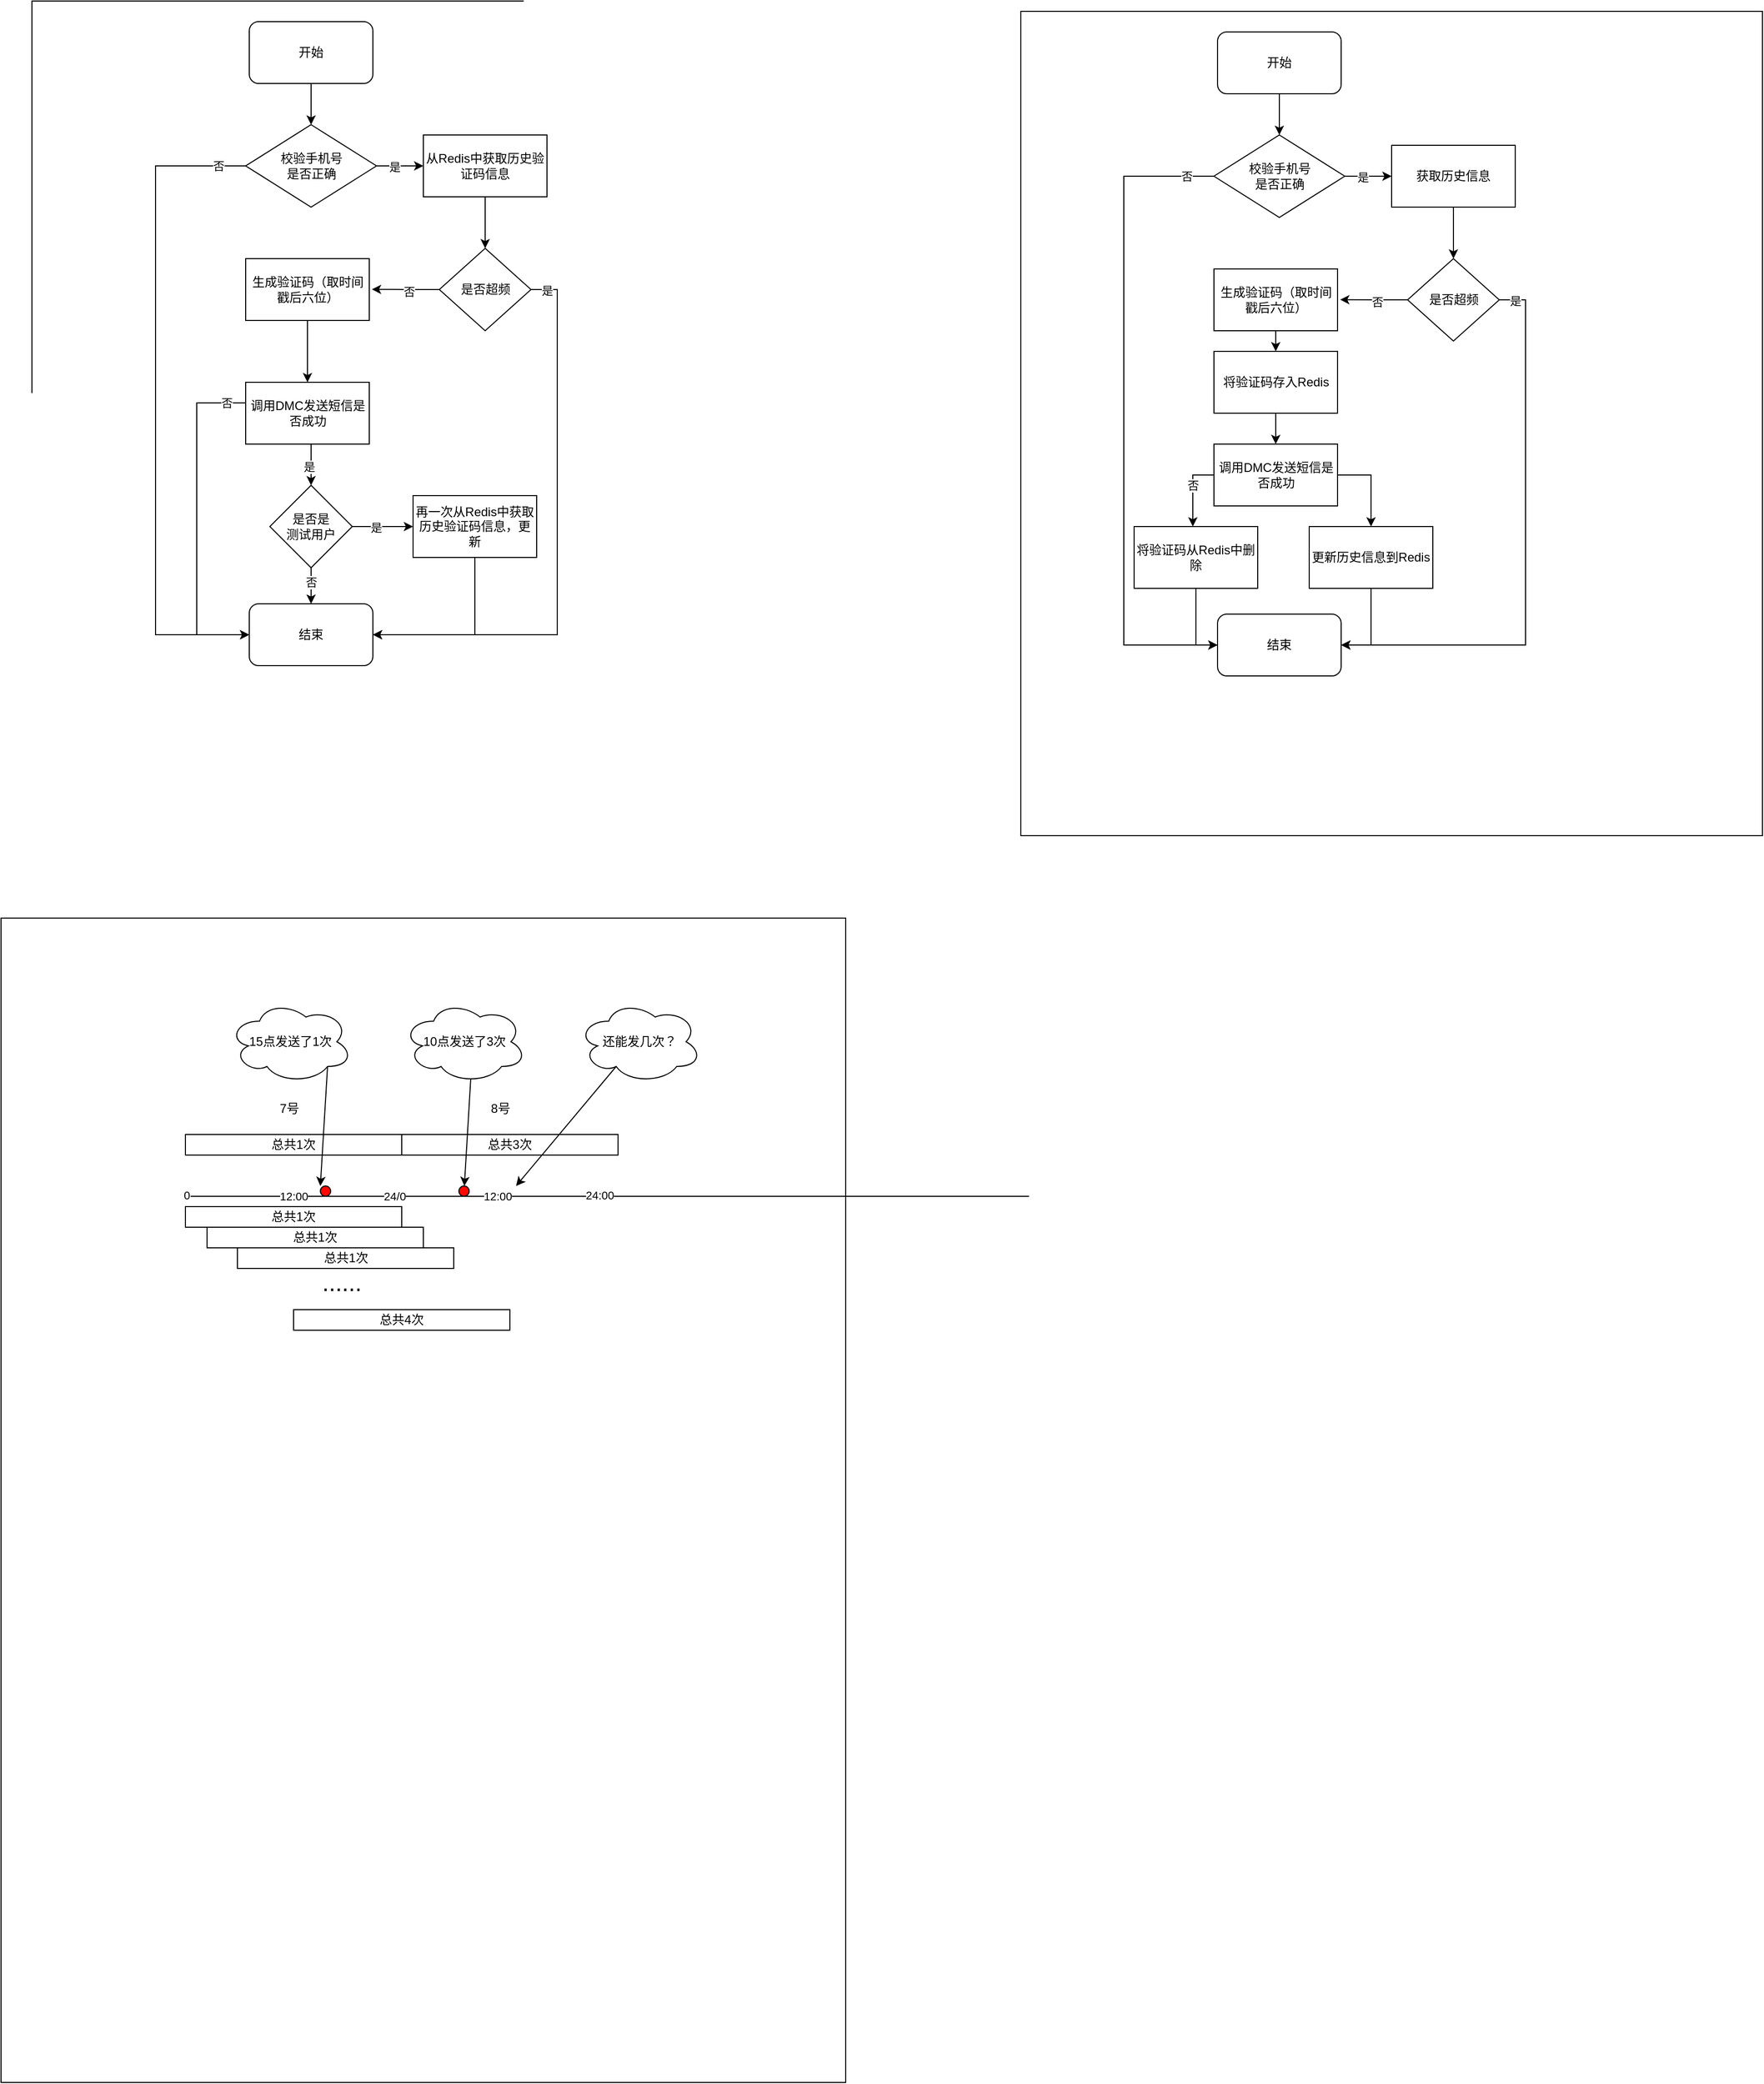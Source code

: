 <mxfile version="24.2.8" type="github">
  <diagram name="第 1 页" id="iJ3RDaBsDkiibVPw74gK">
    <mxGraphModel dx="933" dy="1761" grid="1" gridSize="10" guides="1" tooltips="1" connect="1" arrows="1" fold="1" page="1" pageScale="1" pageWidth="827" pageHeight="1169" math="0" shadow="0">
      <root>
        <mxCell id="0" />
        <mxCell id="1" parent="0" />
        <mxCell id="w9kX-I3qxIsX-tAkNDgR-72" value="" style="rounded=0;whiteSpace=wrap;html=1;" parent="1" vertex="1">
          <mxGeometry x="160" y="-60" width="720" height="800" as="geometry" />
        </mxCell>
        <mxCell id="w9kX-I3qxIsX-tAkNDgR-17" style="edgeStyle=orthogonalEdgeStyle;rounded=0;orthogonalLoop=1;jettySize=auto;html=1;exitX=0.5;exitY=1;exitDx=0;exitDy=0;entryX=0.5;entryY=0;entryDx=0;entryDy=0;" parent="1" source="cLkxvn7BE41b-FN8lYlk-1" target="w9kX-I3qxIsX-tAkNDgR-16" edge="1">
          <mxGeometry relative="1" as="geometry" />
        </mxCell>
        <mxCell id="cLkxvn7BE41b-FN8lYlk-1" value="开始" style="rounded=1;whiteSpace=wrap;html=1;" parent="1" vertex="1">
          <mxGeometry x="371" y="-40" width="120" height="60" as="geometry" />
        </mxCell>
        <mxCell id="w9kX-I3qxIsX-tAkNDgR-65" style="edgeStyle=orthogonalEdgeStyle;rounded=0;orthogonalLoop=1;jettySize=auto;html=1;exitX=0.5;exitY=1;exitDx=0;exitDy=0;" parent="1" source="w9kX-I3qxIsX-tAkNDgR-2" target="w9kX-I3qxIsX-tAkNDgR-40" edge="1">
          <mxGeometry relative="1" as="geometry" />
        </mxCell>
        <mxCell id="w9kX-I3qxIsX-tAkNDgR-2" value="生成验证码（取时间戳后六位）" style="rounded=0;whiteSpace=wrap;html=1;" parent="1" vertex="1">
          <mxGeometry x="367.5" y="190" width="120" height="60" as="geometry" />
        </mxCell>
        <mxCell id="w9kX-I3qxIsX-tAkNDgR-66" style="edgeStyle=orthogonalEdgeStyle;rounded=0;orthogonalLoop=1;jettySize=auto;html=1;exitX=0.5;exitY=1;exitDx=0;exitDy=0;entryX=1;entryY=0.5;entryDx=0;entryDy=0;" parent="1" source="w9kX-I3qxIsX-tAkNDgR-8" target="w9kX-I3qxIsX-tAkNDgR-25" edge="1">
          <mxGeometry relative="1" as="geometry" />
        </mxCell>
        <mxCell id="w9kX-I3qxIsX-tAkNDgR-8" value="再一次从Redis中获取历史验证码信息，更新" style="rounded=0;whiteSpace=wrap;html=1;" parent="1" vertex="1">
          <mxGeometry x="530" y="420" width="120" height="60" as="geometry" />
        </mxCell>
        <mxCell id="w9kX-I3qxIsX-tAkNDgR-37" style="edgeStyle=orthogonalEdgeStyle;rounded=0;orthogonalLoop=1;jettySize=auto;html=1;exitX=0;exitY=0.5;exitDx=0;exitDy=0;entryX=0;entryY=0.5;entryDx=0;entryDy=0;" parent="1" source="w9kX-I3qxIsX-tAkNDgR-16" target="w9kX-I3qxIsX-tAkNDgR-25" edge="1">
          <mxGeometry relative="1" as="geometry">
            <mxPoint x="450" y="875" as="targetPoint" />
            <mxPoint x="395" y="280" as="sourcePoint" />
            <Array as="points">
              <mxPoint x="280" y="100" />
              <mxPoint x="280" y="555" />
            </Array>
          </mxGeometry>
        </mxCell>
        <mxCell id="w9kX-I3qxIsX-tAkNDgR-39" value="否" style="edgeLabel;html=1;align=center;verticalAlign=middle;resizable=0;points=[];" parent="w9kX-I3qxIsX-tAkNDgR-37" vertex="1" connectable="0">
          <mxGeometry x="-0.855" y="-3" relative="1" as="geometry">
            <mxPoint x="19" y="3" as="offset" />
          </mxGeometry>
        </mxCell>
        <mxCell id="w9kX-I3qxIsX-tAkNDgR-58" style="edgeStyle=orthogonalEdgeStyle;rounded=0;orthogonalLoop=1;jettySize=auto;html=1;exitX=1;exitY=0.5;exitDx=0;exitDy=0;entryX=0;entryY=0.5;entryDx=0;entryDy=0;" parent="1" source="w9kX-I3qxIsX-tAkNDgR-16" target="w9kX-I3qxIsX-tAkNDgR-18" edge="1">
          <mxGeometry relative="1" as="geometry" />
        </mxCell>
        <mxCell id="w9kX-I3qxIsX-tAkNDgR-59" value="是" style="edgeLabel;html=1;align=center;verticalAlign=middle;resizable=0;points=[];" parent="w9kX-I3qxIsX-tAkNDgR-58" vertex="1" connectable="0">
          <mxGeometry x="-0.221" y="-1" relative="1" as="geometry">
            <mxPoint as="offset" />
          </mxGeometry>
        </mxCell>
        <mxCell id="w9kX-I3qxIsX-tAkNDgR-16" value="校验手机号&lt;div&gt;是否正确&lt;/div&gt;" style="rhombus;whiteSpace=wrap;html=1;" parent="1" vertex="1">
          <mxGeometry x="367.5" y="60" width="127" height="80" as="geometry" />
        </mxCell>
        <mxCell id="w9kX-I3qxIsX-tAkNDgR-21" style="edgeStyle=orthogonalEdgeStyle;rounded=0;orthogonalLoop=1;jettySize=auto;html=1;exitX=0.5;exitY=1;exitDx=0;exitDy=0;entryX=0.5;entryY=0;entryDx=0;entryDy=0;" parent="1" source="w9kX-I3qxIsX-tAkNDgR-18" target="w9kX-I3qxIsX-tAkNDgR-20" edge="1">
          <mxGeometry relative="1" as="geometry" />
        </mxCell>
        <mxCell id="w9kX-I3qxIsX-tAkNDgR-18" value="从Redis中获取历史验证码信息" style="rounded=0;whiteSpace=wrap;html=1;" parent="1" vertex="1">
          <mxGeometry x="540" y="70" width="120" height="60" as="geometry" />
        </mxCell>
        <mxCell id="w9kX-I3qxIsX-tAkNDgR-62" style="edgeStyle=orthogonalEdgeStyle;rounded=0;orthogonalLoop=1;jettySize=auto;html=1;exitX=0;exitY=0.5;exitDx=0;exitDy=0;" parent="1" source="w9kX-I3qxIsX-tAkNDgR-20" edge="1">
          <mxGeometry relative="1" as="geometry">
            <mxPoint x="490" y="219.783" as="targetPoint" />
          </mxGeometry>
        </mxCell>
        <mxCell id="w9kX-I3qxIsX-tAkNDgR-63" value="否" style="edgeLabel;html=1;align=center;verticalAlign=middle;resizable=0;points=[];" parent="w9kX-I3qxIsX-tAkNDgR-62" vertex="1" connectable="0">
          <mxGeometry x="-0.102" y="2" relative="1" as="geometry">
            <mxPoint as="offset" />
          </mxGeometry>
        </mxCell>
        <mxCell id="w9kX-I3qxIsX-tAkNDgR-69" style="edgeStyle=orthogonalEdgeStyle;rounded=0;orthogonalLoop=1;jettySize=auto;html=1;exitX=1;exitY=0.5;exitDx=0;exitDy=0;entryX=1;entryY=0.5;entryDx=0;entryDy=0;" parent="1" source="w9kX-I3qxIsX-tAkNDgR-20" target="w9kX-I3qxIsX-tAkNDgR-25" edge="1">
          <mxGeometry relative="1" as="geometry">
            <Array as="points">
              <mxPoint x="670" y="220" />
              <mxPoint x="670" y="555" />
            </Array>
          </mxGeometry>
        </mxCell>
        <mxCell id="w9kX-I3qxIsX-tAkNDgR-71" value="是" style="edgeLabel;html=1;align=center;verticalAlign=middle;resizable=0;points=[];" parent="w9kX-I3qxIsX-tAkNDgR-69" vertex="1" connectable="0">
          <mxGeometry x="-0.848" y="-3" relative="1" as="geometry">
            <mxPoint x="-7" y="-15" as="offset" />
          </mxGeometry>
        </mxCell>
        <mxCell id="w9kX-I3qxIsX-tAkNDgR-20" value="是否超频" style="rhombus;whiteSpace=wrap;html=1;" parent="1" vertex="1">
          <mxGeometry x="555.5" y="180" width="89" height="80" as="geometry" />
        </mxCell>
        <mxCell id="w9kX-I3qxIsX-tAkNDgR-25" value="结束" style="rounded=1;whiteSpace=wrap;html=1;" parent="1" vertex="1">
          <mxGeometry x="371" y="525" width="120" height="60" as="geometry" />
        </mxCell>
        <mxCell id="w9kX-I3qxIsX-tAkNDgR-51" style="edgeStyle=orthogonalEdgeStyle;rounded=0;orthogonalLoop=1;jettySize=auto;html=1;exitX=1;exitY=0.5;exitDx=0;exitDy=0;entryX=0;entryY=0.5;entryDx=0;entryDy=0;" parent="1" source="w9kX-I3qxIsX-tAkNDgR-31" target="w9kX-I3qxIsX-tAkNDgR-8" edge="1">
          <mxGeometry relative="1" as="geometry" />
        </mxCell>
        <mxCell id="w9kX-I3qxIsX-tAkNDgR-52" value="是" style="edgeLabel;html=1;align=center;verticalAlign=middle;resizable=0;points=[];" parent="w9kX-I3qxIsX-tAkNDgR-51" vertex="1" connectable="0">
          <mxGeometry x="-0.231" y="-1" relative="1" as="geometry">
            <mxPoint as="offset" />
          </mxGeometry>
        </mxCell>
        <mxCell id="w9kX-I3qxIsX-tAkNDgR-54" style="edgeStyle=orthogonalEdgeStyle;rounded=0;orthogonalLoop=1;jettySize=auto;html=1;exitX=0.5;exitY=1;exitDx=0;exitDy=0;" parent="1" source="w9kX-I3qxIsX-tAkNDgR-31" target="w9kX-I3qxIsX-tAkNDgR-25" edge="1">
          <mxGeometry relative="1" as="geometry" />
        </mxCell>
        <mxCell id="w9kX-I3qxIsX-tAkNDgR-55" value="否" style="edgeLabel;html=1;align=center;verticalAlign=middle;resizable=0;points=[];" parent="w9kX-I3qxIsX-tAkNDgR-54" vertex="1" connectable="0">
          <mxGeometry x="-0.4" relative="1" as="geometry">
            <mxPoint as="offset" />
          </mxGeometry>
        </mxCell>
        <mxCell id="w9kX-I3qxIsX-tAkNDgR-31" value="是否是&lt;div&gt;测试用户&lt;/div&gt;" style="rhombus;whiteSpace=wrap;html=1;" parent="1" vertex="1">
          <mxGeometry x="391" y="410" width="80" height="80" as="geometry" />
        </mxCell>
        <mxCell id="w9kX-I3qxIsX-tAkNDgR-42" style="edgeStyle=orthogonalEdgeStyle;rounded=0;orthogonalLoop=1;jettySize=auto;html=1;exitX=0.5;exitY=1;exitDx=0;exitDy=0;entryX=0.5;entryY=0;entryDx=0;entryDy=0;" parent="1" source="w9kX-I3qxIsX-tAkNDgR-40" target="w9kX-I3qxIsX-tAkNDgR-31" edge="1">
          <mxGeometry relative="1" as="geometry">
            <Array as="points">
              <mxPoint x="431" y="370" />
            </Array>
          </mxGeometry>
        </mxCell>
        <mxCell id="w9kX-I3qxIsX-tAkNDgR-50" value="是" style="edgeLabel;html=1;align=center;verticalAlign=middle;resizable=0;points=[];" parent="w9kX-I3qxIsX-tAkNDgR-42" vertex="1" connectable="0">
          <mxGeometry x="0.143" y="-2" relative="1" as="geometry">
            <mxPoint as="offset" />
          </mxGeometry>
        </mxCell>
        <mxCell id="w9kX-I3qxIsX-tAkNDgR-56" style="edgeStyle=orthogonalEdgeStyle;rounded=0;orthogonalLoop=1;jettySize=auto;html=1;exitX=0;exitY=0.5;exitDx=0;exitDy=0;entryX=0;entryY=0.5;entryDx=0;entryDy=0;" parent="1" source="w9kX-I3qxIsX-tAkNDgR-40" target="w9kX-I3qxIsX-tAkNDgR-25" edge="1">
          <mxGeometry relative="1" as="geometry">
            <Array as="points">
              <mxPoint x="320" y="330" />
              <mxPoint x="320" y="555" />
            </Array>
          </mxGeometry>
        </mxCell>
        <mxCell id="w9kX-I3qxIsX-tAkNDgR-57" value="否" style="edgeLabel;html=1;align=center;verticalAlign=middle;resizable=0;points=[];" parent="w9kX-I3qxIsX-tAkNDgR-56" vertex="1" connectable="0">
          <mxGeometry x="-0.769" y="3" relative="1" as="geometry">
            <mxPoint x="10" y="-3" as="offset" />
          </mxGeometry>
        </mxCell>
        <mxCell id="w9kX-I3qxIsX-tAkNDgR-40" value="调用DMC发送短信是否成功" style="rounded=0;whiteSpace=wrap;html=1;" parent="1" vertex="1">
          <mxGeometry x="367.5" y="310" width="120" height="60" as="geometry" />
        </mxCell>
        <mxCell id="cvTAiC9N2o6hxILZO5JC-1" value="" style="rounded=0;whiteSpace=wrap;html=1;" parent="1" vertex="1">
          <mxGeometry x="1120" y="-50" width="720" height="800" as="geometry" />
        </mxCell>
        <mxCell id="cvTAiC9N2o6hxILZO5JC-2" style="edgeStyle=orthogonalEdgeStyle;rounded=0;orthogonalLoop=1;jettySize=auto;html=1;exitX=0.5;exitY=1;exitDx=0;exitDy=0;entryX=0.5;entryY=0;entryDx=0;entryDy=0;" parent="1" source="cvTAiC9N2o6hxILZO5JC-3" target="cvTAiC9N2o6hxILZO5JC-12" edge="1">
          <mxGeometry relative="1" as="geometry" />
        </mxCell>
        <mxCell id="cvTAiC9N2o6hxILZO5JC-3" value="开始" style="rounded=1;whiteSpace=wrap;html=1;" parent="1" vertex="1">
          <mxGeometry x="1311" y="-30" width="120" height="60" as="geometry" />
        </mxCell>
        <mxCell id="cvTAiC9N2o6hxILZO5JC-34" style="edgeStyle=orthogonalEdgeStyle;rounded=0;orthogonalLoop=1;jettySize=auto;html=1;exitX=0.5;exitY=1;exitDx=0;exitDy=0;entryX=0.5;entryY=0;entryDx=0;entryDy=0;" parent="1" source="cvTAiC9N2o6hxILZO5JC-5" target="cvTAiC9N2o6hxILZO5JC-33" edge="1">
          <mxGeometry relative="1" as="geometry" />
        </mxCell>
        <mxCell id="cvTAiC9N2o6hxILZO5JC-5" value="生成验证码（取时间戳后六位）" style="rounded=0;whiteSpace=wrap;html=1;" parent="1" vertex="1">
          <mxGeometry x="1307.5" y="200" width="120" height="60" as="geometry" />
        </mxCell>
        <mxCell id="cvTAiC9N2o6hxILZO5JC-44" style="edgeStyle=orthogonalEdgeStyle;rounded=0;orthogonalLoop=1;jettySize=auto;html=1;exitX=0.5;exitY=1;exitDx=0;exitDy=0;entryX=1;entryY=0.5;entryDx=0;entryDy=0;" parent="1" source="cvTAiC9N2o6hxILZO5JC-7" target="cvTAiC9N2o6hxILZO5JC-20" edge="1">
          <mxGeometry relative="1" as="geometry" />
        </mxCell>
        <mxCell id="cvTAiC9N2o6hxILZO5JC-7" value="更新历史信息到Redis" style="rounded=0;whiteSpace=wrap;html=1;" parent="1" vertex="1">
          <mxGeometry x="1400" y="450" width="120" height="60" as="geometry" />
        </mxCell>
        <mxCell id="cvTAiC9N2o6hxILZO5JC-8" style="edgeStyle=orthogonalEdgeStyle;rounded=0;orthogonalLoop=1;jettySize=auto;html=1;exitX=0;exitY=0.5;exitDx=0;exitDy=0;entryX=0;entryY=0.5;entryDx=0;entryDy=0;" parent="1" source="cvTAiC9N2o6hxILZO5JC-12" target="cvTAiC9N2o6hxILZO5JC-20" edge="1">
          <mxGeometry relative="1" as="geometry">
            <mxPoint x="1390" y="885" as="targetPoint" />
            <mxPoint x="1335" y="290" as="sourcePoint" />
            <Array as="points">
              <mxPoint x="1220" y="110" />
              <mxPoint x="1220" y="565" />
            </Array>
          </mxGeometry>
        </mxCell>
        <mxCell id="cvTAiC9N2o6hxILZO5JC-9" value="否" style="edgeLabel;html=1;align=center;verticalAlign=middle;resizable=0;points=[];" parent="cvTAiC9N2o6hxILZO5JC-8" vertex="1" connectable="0">
          <mxGeometry x="-0.855" y="-3" relative="1" as="geometry">
            <mxPoint x="19" y="3" as="offset" />
          </mxGeometry>
        </mxCell>
        <mxCell id="cvTAiC9N2o6hxILZO5JC-10" style="edgeStyle=orthogonalEdgeStyle;rounded=0;orthogonalLoop=1;jettySize=auto;html=1;exitX=1;exitY=0.5;exitDx=0;exitDy=0;entryX=0;entryY=0.5;entryDx=0;entryDy=0;" parent="1" source="cvTAiC9N2o6hxILZO5JC-12" target="cvTAiC9N2o6hxILZO5JC-14" edge="1">
          <mxGeometry relative="1" as="geometry" />
        </mxCell>
        <mxCell id="cvTAiC9N2o6hxILZO5JC-11" value="是" style="edgeLabel;html=1;align=center;verticalAlign=middle;resizable=0;points=[];" parent="cvTAiC9N2o6hxILZO5JC-10" vertex="1" connectable="0">
          <mxGeometry x="-0.221" y="-1" relative="1" as="geometry">
            <mxPoint as="offset" />
          </mxGeometry>
        </mxCell>
        <mxCell id="cvTAiC9N2o6hxILZO5JC-12" value="校验手机号&lt;div&gt;是否正确&lt;/div&gt;" style="rhombus;whiteSpace=wrap;html=1;" parent="1" vertex="1">
          <mxGeometry x="1307.5" y="70" width="127" height="80" as="geometry" />
        </mxCell>
        <mxCell id="cvTAiC9N2o6hxILZO5JC-13" style="edgeStyle=orthogonalEdgeStyle;rounded=0;orthogonalLoop=1;jettySize=auto;html=1;exitX=0.5;exitY=1;exitDx=0;exitDy=0;entryX=0.5;entryY=0;entryDx=0;entryDy=0;" parent="1" source="cvTAiC9N2o6hxILZO5JC-14" target="cvTAiC9N2o6hxILZO5JC-19" edge="1">
          <mxGeometry relative="1" as="geometry" />
        </mxCell>
        <mxCell id="cvTAiC9N2o6hxILZO5JC-14" value="获取历史信息" style="rounded=0;whiteSpace=wrap;html=1;" parent="1" vertex="1">
          <mxGeometry x="1480" y="80" width="120" height="60" as="geometry" />
        </mxCell>
        <mxCell id="cvTAiC9N2o6hxILZO5JC-15" style="edgeStyle=orthogonalEdgeStyle;rounded=0;orthogonalLoop=1;jettySize=auto;html=1;exitX=0;exitY=0.5;exitDx=0;exitDy=0;" parent="1" source="cvTAiC9N2o6hxILZO5JC-19" edge="1">
          <mxGeometry relative="1" as="geometry">
            <mxPoint x="1430" y="229.783" as="targetPoint" />
          </mxGeometry>
        </mxCell>
        <mxCell id="cvTAiC9N2o6hxILZO5JC-16" value="否" style="edgeLabel;html=1;align=center;verticalAlign=middle;resizable=0;points=[];" parent="cvTAiC9N2o6hxILZO5JC-15" vertex="1" connectable="0">
          <mxGeometry x="-0.102" y="2" relative="1" as="geometry">
            <mxPoint as="offset" />
          </mxGeometry>
        </mxCell>
        <mxCell id="cvTAiC9N2o6hxILZO5JC-17" style="edgeStyle=orthogonalEdgeStyle;rounded=0;orthogonalLoop=1;jettySize=auto;html=1;exitX=1;exitY=0.5;exitDx=0;exitDy=0;entryX=1;entryY=0.5;entryDx=0;entryDy=0;" parent="1" source="cvTAiC9N2o6hxILZO5JC-19" target="cvTAiC9N2o6hxILZO5JC-20" edge="1">
          <mxGeometry relative="1" as="geometry">
            <Array as="points">
              <mxPoint x="1610" y="230" />
              <mxPoint x="1610" y="565" />
            </Array>
          </mxGeometry>
        </mxCell>
        <mxCell id="cvTAiC9N2o6hxILZO5JC-18" value="是" style="edgeLabel;html=1;align=center;verticalAlign=middle;resizable=0;points=[];" parent="cvTAiC9N2o6hxILZO5JC-17" vertex="1" connectable="0">
          <mxGeometry x="-0.848" y="-3" relative="1" as="geometry">
            <mxPoint x="-7" y="-15" as="offset" />
          </mxGeometry>
        </mxCell>
        <mxCell id="cvTAiC9N2o6hxILZO5JC-19" value="是否超频" style="rhombus;whiteSpace=wrap;html=1;" parent="1" vertex="1">
          <mxGeometry x="1495.5" y="190" width="89" height="80" as="geometry" />
        </mxCell>
        <mxCell id="cvTAiC9N2o6hxILZO5JC-20" value="结束" style="rounded=1;whiteSpace=wrap;html=1;" parent="1" vertex="1">
          <mxGeometry x="1311" y="535" width="120" height="60" as="geometry" />
        </mxCell>
        <mxCell id="cvTAiC9N2o6hxILZO5JC-39" style="edgeStyle=orthogonalEdgeStyle;rounded=0;orthogonalLoop=1;jettySize=auto;html=1;exitX=0;exitY=0.5;exitDx=0;exitDy=0;" parent="1" source="cvTAiC9N2o6hxILZO5JC-30" target="cvTAiC9N2o6hxILZO5JC-37" edge="1">
          <mxGeometry relative="1" as="geometry">
            <Array as="points">
              <mxPoint x="1287" y="400" />
            </Array>
          </mxGeometry>
        </mxCell>
        <mxCell id="cvTAiC9N2o6hxILZO5JC-40" value="否" style="edgeLabel;html=1;align=center;verticalAlign=middle;resizable=0;points=[];" parent="cvTAiC9N2o6hxILZO5JC-39" vertex="1" connectable="0">
          <mxGeometry x="-0.138" relative="1" as="geometry">
            <mxPoint as="offset" />
          </mxGeometry>
        </mxCell>
        <mxCell id="cvTAiC9N2o6hxILZO5JC-43" style="edgeStyle=orthogonalEdgeStyle;rounded=0;orthogonalLoop=1;jettySize=auto;html=1;exitX=1;exitY=0.5;exitDx=0;exitDy=0;entryX=0.5;entryY=0;entryDx=0;entryDy=0;" parent="1" source="cvTAiC9N2o6hxILZO5JC-30" target="cvTAiC9N2o6hxILZO5JC-7" edge="1">
          <mxGeometry relative="1" as="geometry" />
        </mxCell>
        <mxCell id="cvTAiC9N2o6hxILZO5JC-30" value="调用DMC发送短信是否成功" style="rounded=0;whiteSpace=wrap;html=1;" parent="1" vertex="1">
          <mxGeometry x="1307.5" y="370" width="120" height="60" as="geometry" />
        </mxCell>
        <mxCell id="cvTAiC9N2o6hxILZO5JC-35" style="edgeStyle=orthogonalEdgeStyle;rounded=0;orthogonalLoop=1;jettySize=auto;html=1;exitX=0.5;exitY=1;exitDx=0;exitDy=0;entryX=0.5;entryY=0;entryDx=0;entryDy=0;" parent="1" source="cvTAiC9N2o6hxILZO5JC-33" target="cvTAiC9N2o6hxILZO5JC-30" edge="1">
          <mxGeometry relative="1" as="geometry" />
        </mxCell>
        <mxCell id="cvTAiC9N2o6hxILZO5JC-33" value="将验证码存入Redis" style="rounded=0;whiteSpace=wrap;html=1;" parent="1" vertex="1">
          <mxGeometry x="1307.5" y="280" width="120" height="60" as="geometry" />
        </mxCell>
        <mxCell id="cvTAiC9N2o6hxILZO5JC-41" style="edgeStyle=orthogonalEdgeStyle;rounded=0;orthogonalLoop=1;jettySize=auto;html=1;exitX=0.5;exitY=1;exitDx=0;exitDy=0;entryX=0;entryY=0.5;entryDx=0;entryDy=0;" parent="1" source="cvTAiC9N2o6hxILZO5JC-37" target="cvTAiC9N2o6hxILZO5JC-20" edge="1">
          <mxGeometry relative="1" as="geometry" />
        </mxCell>
        <mxCell id="cvTAiC9N2o6hxILZO5JC-37" value="将验证码从Redis中删除" style="rounded=0;whiteSpace=wrap;html=1;" parent="1" vertex="1">
          <mxGeometry x="1230" y="450" width="120" height="60" as="geometry" />
        </mxCell>
        <mxCell id="vMXTCSbD_MljoOoVcjkG-1" value="" style="rounded=0;whiteSpace=wrap;html=1;" vertex="1" parent="1">
          <mxGeometry x="130" y="830" width="820" height="1130" as="geometry" />
        </mxCell>
        <mxCell id="vMXTCSbD_MljoOoVcjkG-3" value="" style="endArrow=none;html=1;rounded=0;" edge="1" parent="1">
          <mxGeometry width="50" height="50" relative="1" as="geometry">
            <mxPoint x="310" y="1100" as="sourcePoint" />
            <mxPoint x="1128" y="1100" as="targetPoint" />
          </mxGeometry>
        </mxCell>
        <mxCell id="vMXTCSbD_MljoOoVcjkG-4" value="0" style="edgeLabel;html=1;align=center;verticalAlign=middle;resizable=0;points=[];" vertex="1" connectable="0" parent="vMXTCSbD_MljoOoVcjkG-3">
          <mxGeometry x="-0.813" y="1" relative="1" as="geometry">
            <mxPoint x="-77" as="offset" />
          </mxGeometry>
        </mxCell>
        <mxCell id="vMXTCSbD_MljoOoVcjkG-5" value="12:00" style="edgeLabel;html=1;align=center;verticalAlign=middle;resizable=0;points=[];" vertex="1" connectable="0" parent="vMXTCSbD_MljoOoVcjkG-3">
          <mxGeometry x="-0.729" relative="1" as="geometry">
            <mxPoint x="-7" as="offset" />
          </mxGeometry>
        </mxCell>
        <mxCell id="vMXTCSbD_MljoOoVcjkG-6" value="24/0" style="edgeLabel;html=1;align=center;verticalAlign=middle;resizable=0;points=[];" vertex="1" connectable="0" parent="vMXTCSbD_MljoOoVcjkG-3">
          <mxGeometry x="-0.506" relative="1" as="geometry">
            <mxPoint as="offset" />
          </mxGeometry>
        </mxCell>
        <mxCell id="vMXTCSbD_MljoOoVcjkG-8" value="12:00" style="edgeLabel;html=1;align=center;verticalAlign=middle;resizable=0;points=[];" vertex="1" connectable="0" parent="vMXTCSbD_MljoOoVcjkG-3">
          <mxGeometry x="-0.263" relative="1" as="geometry">
            <mxPoint as="offset" />
          </mxGeometry>
        </mxCell>
        <mxCell id="vMXTCSbD_MljoOoVcjkG-9" value="24:00" style="edgeLabel;html=1;align=center;verticalAlign=middle;resizable=0;points=[];" vertex="1" connectable="0" parent="vMXTCSbD_MljoOoVcjkG-3">
          <mxGeometry x="-0.021" y="1" relative="1" as="geometry">
            <mxPoint as="offset" />
          </mxGeometry>
        </mxCell>
        <mxCell id="vMXTCSbD_MljoOoVcjkG-10" value="7号" style="text;html=1;align=center;verticalAlign=middle;whiteSpace=wrap;rounded=0;" vertex="1" parent="1">
          <mxGeometry x="380" y="1000" width="60" height="30" as="geometry" />
        </mxCell>
        <mxCell id="vMXTCSbD_MljoOoVcjkG-11" value="8号" style="text;html=1;align=center;verticalAlign=middle;whiteSpace=wrap;rounded=0;" vertex="1" parent="1">
          <mxGeometry x="584.5" y="1000" width="60" height="30" as="geometry" />
        </mxCell>
        <mxCell id="vMXTCSbD_MljoOoVcjkG-12" value="总共1次" style="rounded=0;whiteSpace=wrap;html=1;" vertex="1" parent="1">
          <mxGeometry x="309" y="1040" width="210" height="20" as="geometry" />
        </mxCell>
        <mxCell id="vMXTCSbD_MljoOoVcjkG-13" value="总共3次" style="rounded=0;whiteSpace=wrap;html=1;" vertex="1" parent="1">
          <mxGeometry x="519" y="1040" width="210" height="20" as="geometry" />
        </mxCell>
        <mxCell id="vMXTCSbD_MljoOoVcjkG-14" value="总共1次" style="rounded=0;whiteSpace=wrap;html=1;" vertex="1" parent="1">
          <mxGeometry x="309" y="1110" width="210" height="20" as="geometry" />
        </mxCell>
        <mxCell id="vMXTCSbD_MljoOoVcjkG-15" value="总共1次" style="rounded=0;whiteSpace=wrap;html=1;" vertex="1" parent="1">
          <mxGeometry x="330" y="1130" width="210" height="20" as="geometry" />
        </mxCell>
        <mxCell id="vMXTCSbD_MljoOoVcjkG-16" value="总共1次" style="rounded=0;whiteSpace=wrap;html=1;" vertex="1" parent="1">
          <mxGeometry x="359.5" y="1150" width="210" height="20" as="geometry" />
        </mxCell>
        <mxCell id="vMXTCSbD_MljoOoVcjkG-20" value="&lt;font style=&quot;font-size: 23px;&quot;&gt;......&lt;/font&gt;" style="text;html=1;align=center;verticalAlign=middle;whiteSpace=wrap;rounded=0;" vertex="1" parent="1">
          <mxGeometry x="431" y="1169" width="60" height="30" as="geometry" />
        </mxCell>
        <mxCell id="vMXTCSbD_MljoOoVcjkG-21" value="总共4次" style="rounded=0;whiteSpace=wrap;html=1;" vertex="1" parent="1">
          <mxGeometry x="414" y="1210" width="210" height="20" as="geometry" />
        </mxCell>
        <mxCell id="vMXTCSbD_MljoOoVcjkG-22" value="15点发送了1次" style="ellipse;shape=cloud;whiteSpace=wrap;html=1;" vertex="1" parent="1">
          <mxGeometry x="351" y="910" width="120" height="80" as="geometry" />
        </mxCell>
        <mxCell id="vMXTCSbD_MljoOoVcjkG-24" value="" style="endArrow=classic;html=1;rounded=0;exitX=0.8;exitY=0.8;exitDx=0;exitDy=0;exitPerimeter=0;" edge="1" parent="1" source="vMXTCSbD_MljoOoVcjkG-22">
          <mxGeometry width="50" height="50" relative="1" as="geometry">
            <mxPoint x="180" y="1140" as="sourcePoint" />
            <mxPoint x="440" y="1090" as="targetPoint" />
          </mxGeometry>
        </mxCell>
        <mxCell id="vMXTCSbD_MljoOoVcjkG-25" value="10点发送了3次" style="ellipse;shape=cloud;whiteSpace=wrap;html=1;" vertex="1" parent="1">
          <mxGeometry x="520" y="910" width="120" height="80" as="geometry" />
        </mxCell>
        <mxCell id="vMXTCSbD_MljoOoVcjkG-27" value="还能发几次？" style="ellipse;shape=cloud;whiteSpace=wrap;html=1;" vertex="1" parent="1">
          <mxGeometry x="690" y="910" width="120" height="80" as="geometry" />
        </mxCell>
        <mxCell id="vMXTCSbD_MljoOoVcjkG-28" value="" style="endArrow=classic;html=1;rounded=0;exitX=0.31;exitY=0.8;exitDx=0;exitDy=0;exitPerimeter=0;" edge="1" parent="1" source="vMXTCSbD_MljoOoVcjkG-27">
          <mxGeometry width="50" height="50" relative="1" as="geometry">
            <mxPoint x="827" y="990" as="sourcePoint" />
            <mxPoint x="630" y="1090" as="targetPoint" />
          </mxGeometry>
        </mxCell>
        <mxCell id="vMXTCSbD_MljoOoVcjkG-30" value="" style="ellipse;whiteSpace=wrap;html=1;fillColor=#FF0800;" vertex="1" parent="1">
          <mxGeometry x="440" y="1090" width="10" height="10" as="geometry" />
        </mxCell>
        <mxCell id="vMXTCSbD_MljoOoVcjkG-33" value="" style="endArrow=classic;html=1;rounded=0;exitX=0.55;exitY=0.95;exitDx=0;exitDy=0;exitPerimeter=0;" edge="1" parent="1" source="vMXTCSbD_MljoOoVcjkG-25" target="vMXTCSbD_MljoOoVcjkG-32">
          <mxGeometry width="50" height="50" relative="1" as="geometry">
            <mxPoint x="571" y="986" as="sourcePoint" />
            <mxPoint x="580" y="1096" as="targetPoint" />
          </mxGeometry>
        </mxCell>
        <mxCell id="vMXTCSbD_MljoOoVcjkG-32" value="" style="ellipse;whiteSpace=wrap;html=1;fillColor=#FF0800;" vertex="1" parent="1">
          <mxGeometry x="574.5" y="1090" width="10" height="10" as="geometry" />
        </mxCell>
      </root>
    </mxGraphModel>
  </diagram>
</mxfile>
